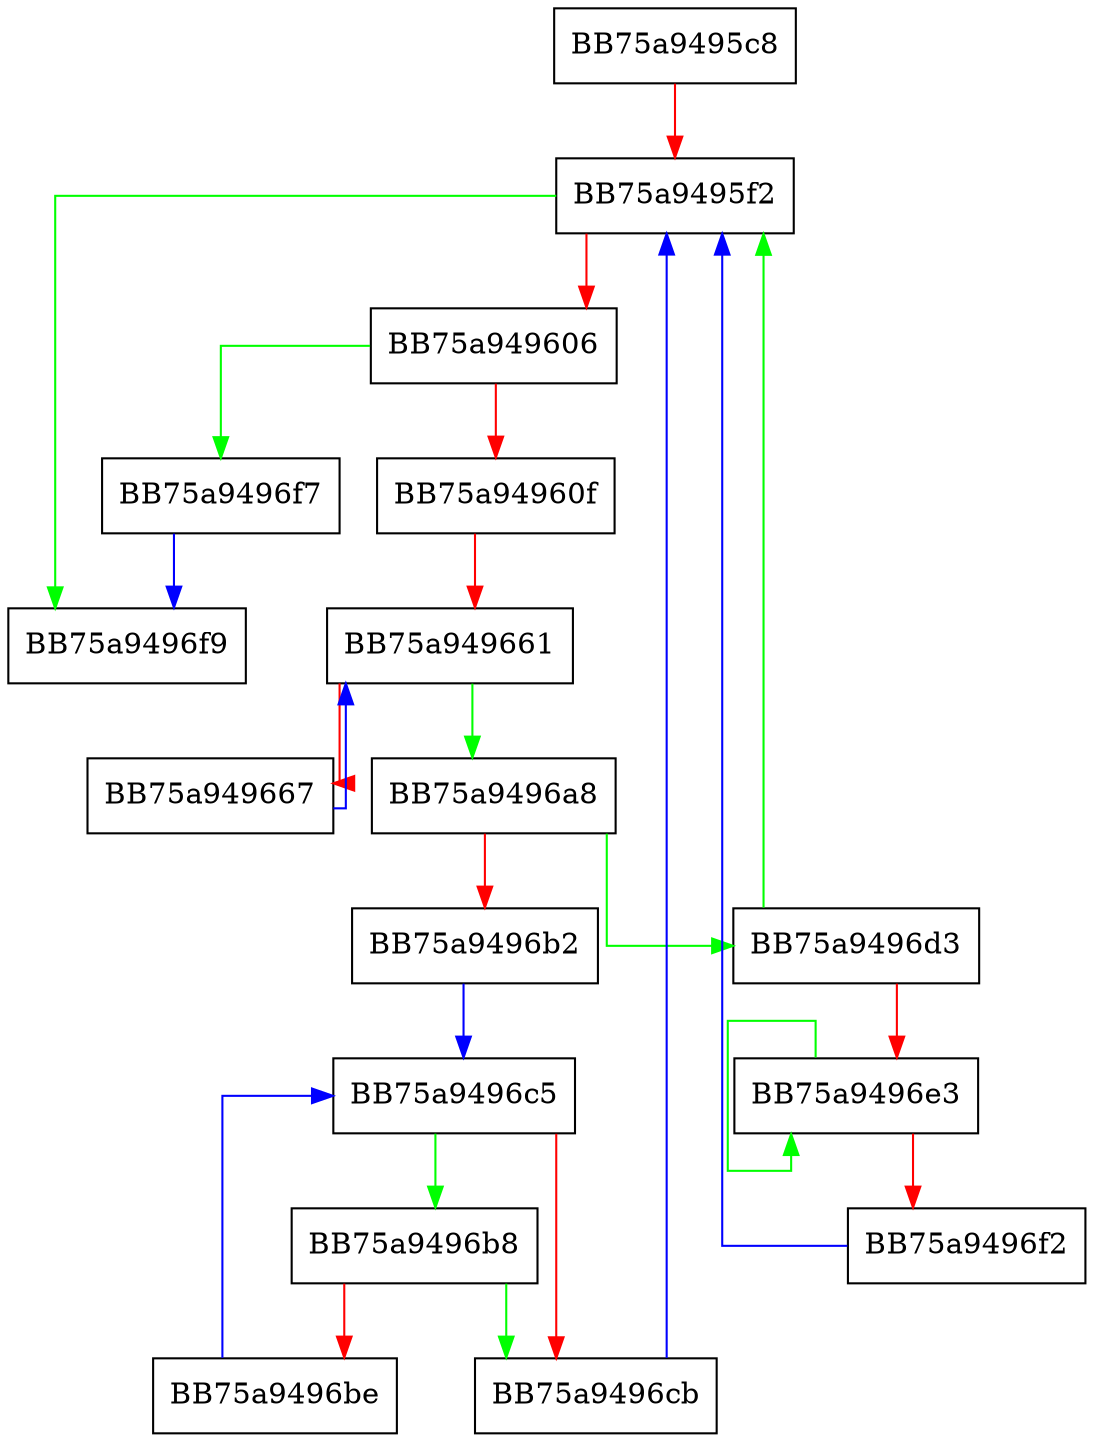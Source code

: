 digraph save_cfi_table {
  node [shape="box"];
  graph [splines=ortho];
  BB75a9495c8 -> BB75a9495f2 [color="red"];
  BB75a9495f2 -> BB75a9496f9 [color="green"];
  BB75a9495f2 -> BB75a949606 [color="red"];
  BB75a949606 -> BB75a9496f7 [color="green"];
  BB75a949606 -> BB75a94960f [color="red"];
  BB75a94960f -> BB75a949661 [color="red"];
  BB75a949661 -> BB75a9496a8 [color="green"];
  BB75a949661 -> BB75a949667 [color="red"];
  BB75a949667 -> BB75a949661 [color="blue"];
  BB75a9496a8 -> BB75a9496d3 [color="green"];
  BB75a9496a8 -> BB75a9496b2 [color="red"];
  BB75a9496b2 -> BB75a9496c5 [color="blue"];
  BB75a9496b8 -> BB75a9496cb [color="green"];
  BB75a9496b8 -> BB75a9496be [color="red"];
  BB75a9496be -> BB75a9496c5 [color="blue"];
  BB75a9496c5 -> BB75a9496b8 [color="green"];
  BB75a9496c5 -> BB75a9496cb [color="red"];
  BB75a9496cb -> BB75a9495f2 [color="blue"];
  BB75a9496d3 -> BB75a9495f2 [color="green"];
  BB75a9496d3 -> BB75a9496e3 [color="red"];
  BB75a9496e3 -> BB75a9496e3 [color="green"];
  BB75a9496e3 -> BB75a9496f2 [color="red"];
  BB75a9496f2 -> BB75a9495f2 [color="blue"];
  BB75a9496f7 -> BB75a9496f9 [color="blue"];
}